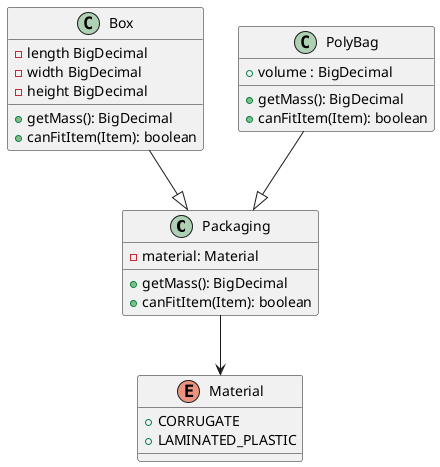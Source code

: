 @startuml
'https://plantuml.com/class-diagram

class Packaging {

 -material: Material
  +getMass(): BigDecimal
  +canFitItem(Item): boolean
}

class Box {

 +getMass(): BigDecimal
  +canFitItem(Item): boolean
- length BigDecimal
-width BigDecimal
-height BigDecimal

}

class PolyBag {

+volume : BigDecimal
+getMass(): BigDecimal
+canFitItem(Item): boolean

}

enum Material {
+ CORRUGATE
+ LAMINATED_PLASTIC
}

PolyBag --|> Packaging
Box --|> Packaging
Packaging --> Material

@enduml